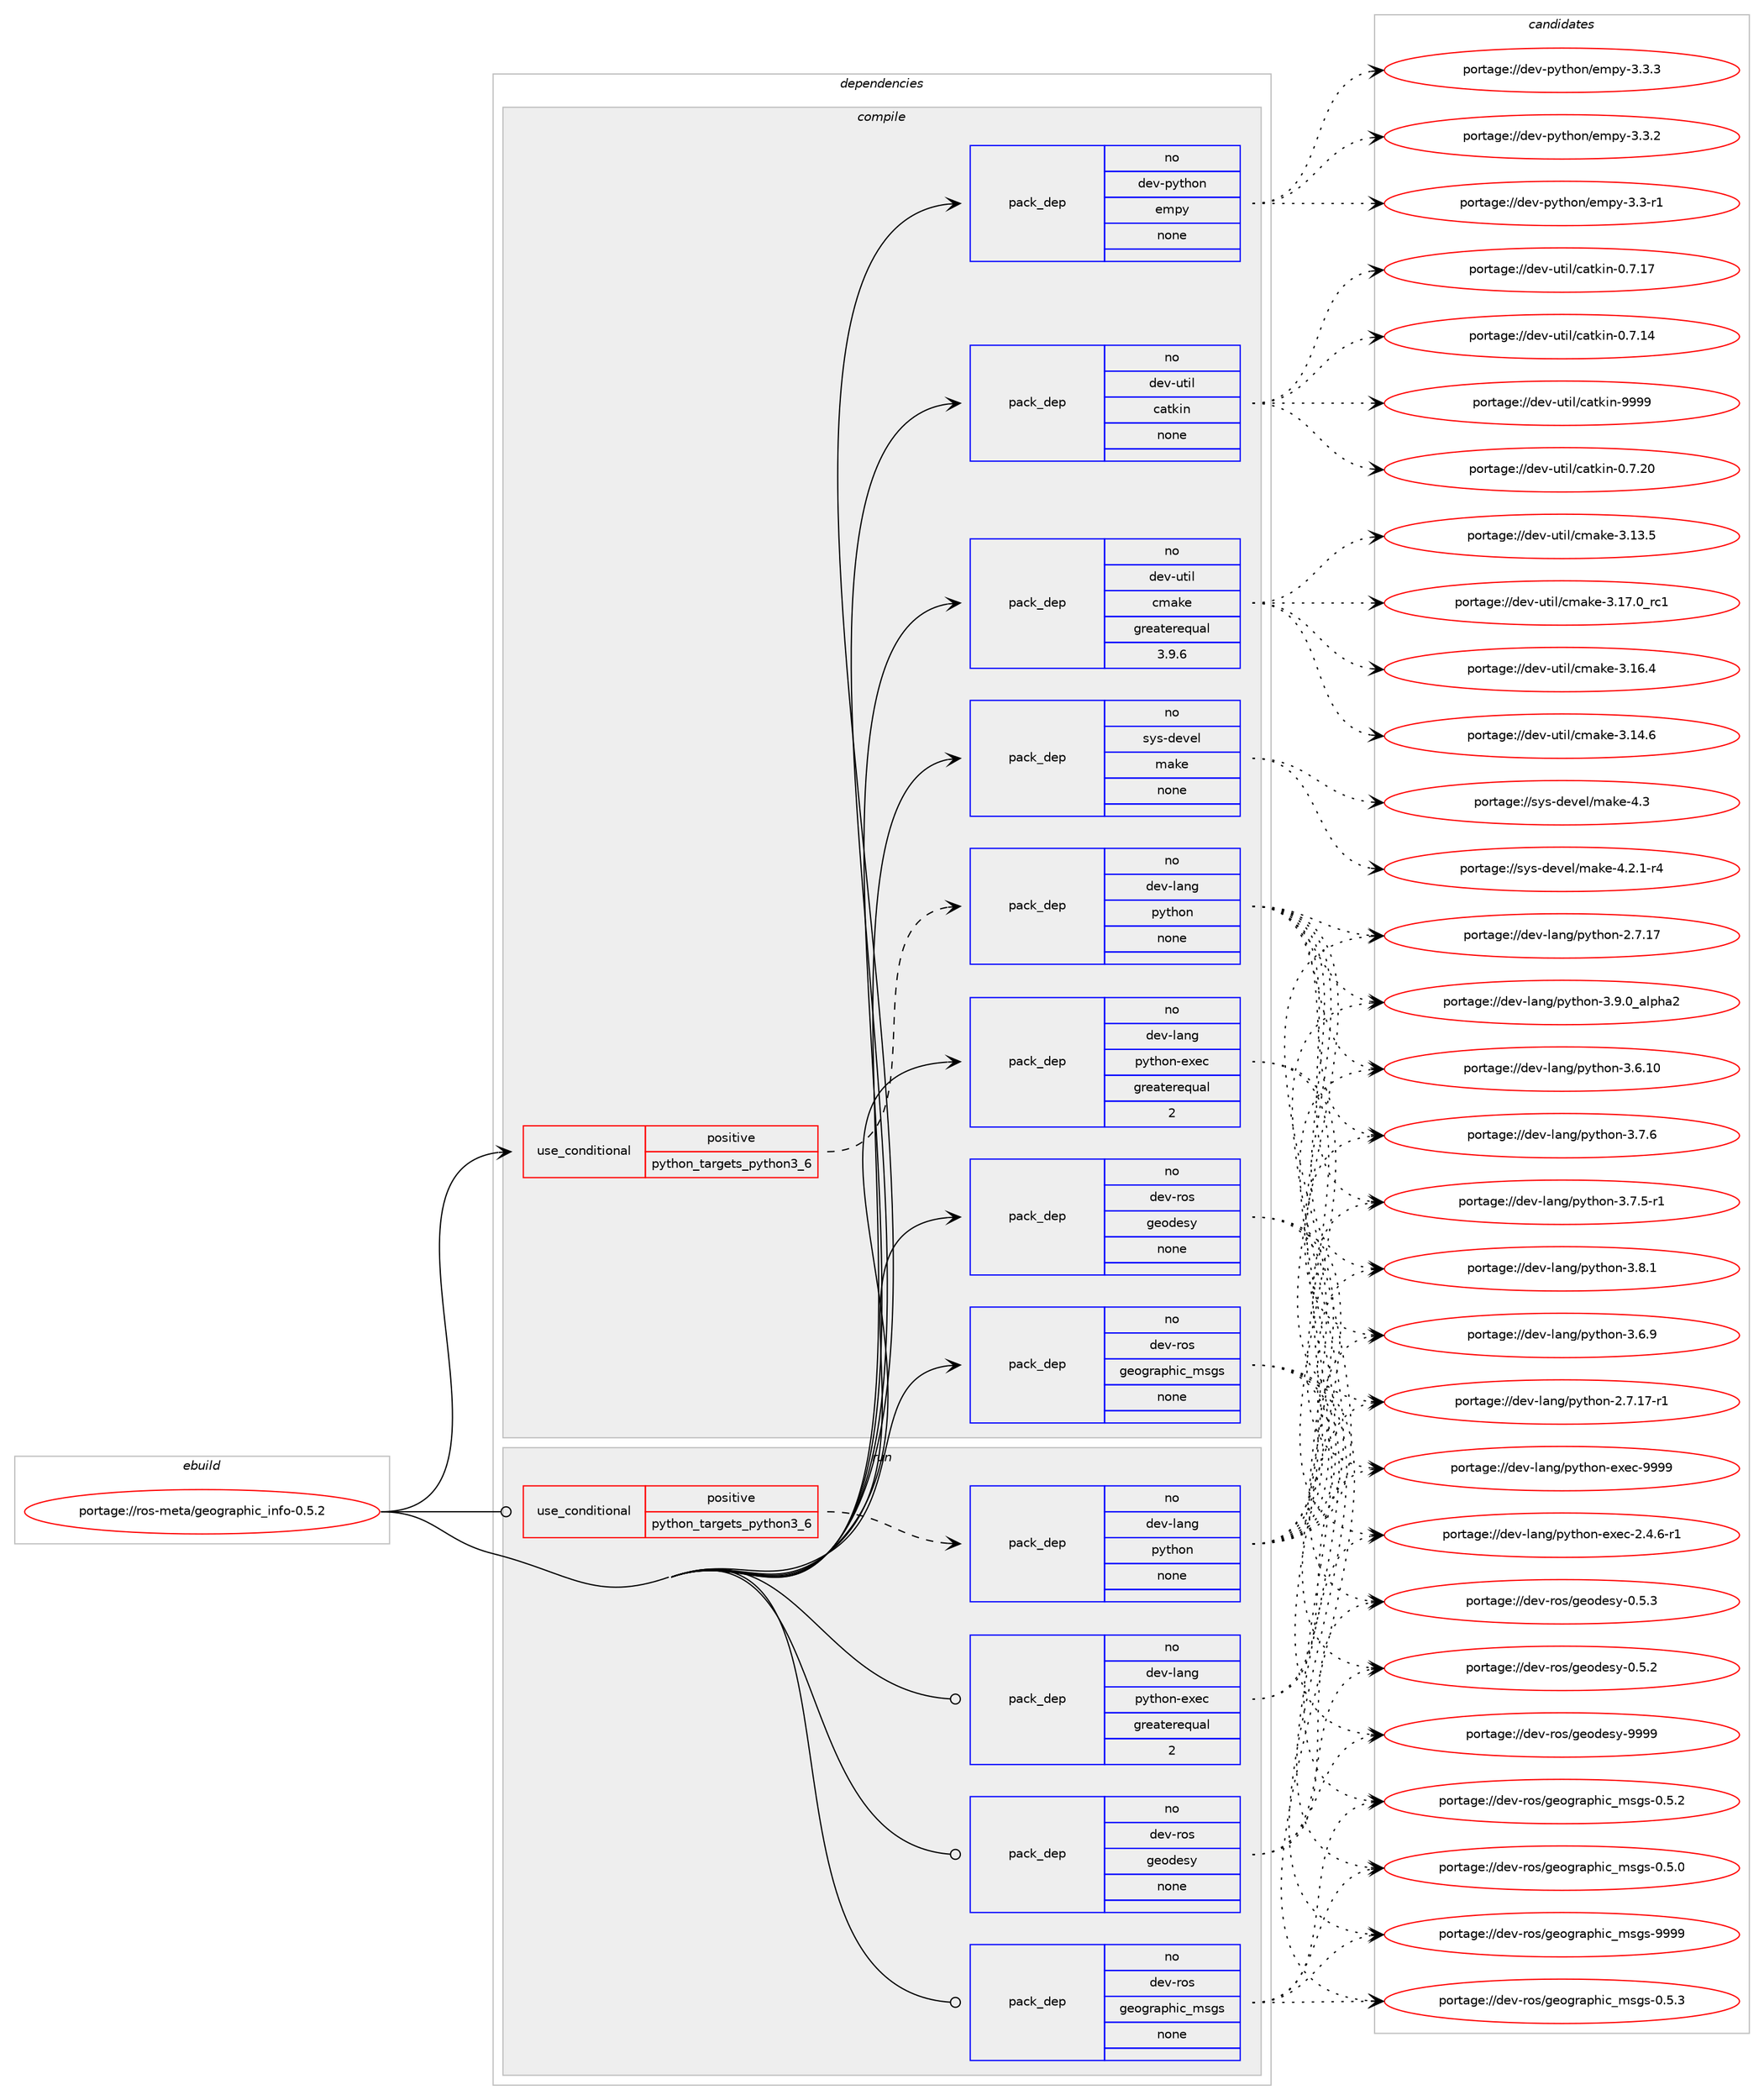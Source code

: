 digraph prolog {

# *************
# Graph options
# *************

newrank=true;
concentrate=true;
compound=true;
graph [rankdir=LR,fontname=Helvetica,fontsize=10,ranksep=1.5];#, ranksep=2.5, nodesep=0.2];
edge  [arrowhead=vee];
node  [fontname=Helvetica,fontsize=10];

# **********
# The ebuild
# **********

subgraph cluster_leftcol {
color=gray;
rank=same;
label=<<i>ebuild</i>>;
id [label="portage://ros-meta/geographic_info-0.5.2", color=red, width=4, href="../ros-meta/geographic_info-0.5.2.svg"];
}

# ****************
# The dependencies
# ****************

subgraph cluster_midcol {
color=gray;
label=<<i>dependencies</i>>;
subgraph cluster_compile {
fillcolor="#eeeeee";
style=filled;
label=<<i>compile</i>>;
subgraph cond14021 {
dependency69700 [label=<<TABLE BORDER="0" CELLBORDER="1" CELLSPACING="0" CELLPADDING="4"><TR><TD ROWSPAN="3" CELLPADDING="10">use_conditional</TD></TR><TR><TD>positive</TD></TR><TR><TD>python_targets_python3_6</TD></TR></TABLE>>, shape=none, color=red];
subgraph pack54278 {
dependency69701 [label=<<TABLE BORDER="0" CELLBORDER="1" CELLSPACING="0" CELLPADDING="4" WIDTH="220"><TR><TD ROWSPAN="6" CELLPADDING="30">pack_dep</TD></TR><TR><TD WIDTH="110">no</TD></TR><TR><TD>dev-lang</TD></TR><TR><TD>python</TD></TR><TR><TD>none</TD></TR><TR><TD></TD></TR></TABLE>>, shape=none, color=blue];
}
dependency69700:e -> dependency69701:w [weight=20,style="dashed",arrowhead="vee"];
}
id:e -> dependency69700:w [weight=20,style="solid",arrowhead="vee"];
subgraph pack54279 {
dependency69702 [label=<<TABLE BORDER="0" CELLBORDER="1" CELLSPACING="0" CELLPADDING="4" WIDTH="220"><TR><TD ROWSPAN="6" CELLPADDING="30">pack_dep</TD></TR><TR><TD WIDTH="110">no</TD></TR><TR><TD>dev-lang</TD></TR><TR><TD>python-exec</TD></TR><TR><TD>greaterequal</TD></TR><TR><TD>2</TD></TR></TABLE>>, shape=none, color=blue];
}
id:e -> dependency69702:w [weight=20,style="solid",arrowhead="vee"];
subgraph pack54280 {
dependency69703 [label=<<TABLE BORDER="0" CELLBORDER="1" CELLSPACING="0" CELLPADDING="4" WIDTH="220"><TR><TD ROWSPAN="6" CELLPADDING="30">pack_dep</TD></TR><TR><TD WIDTH="110">no</TD></TR><TR><TD>dev-python</TD></TR><TR><TD>empy</TD></TR><TR><TD>none</TD></TR><TR><TD></TD></TR></TABLE>>, shape=none, color=blue];
}
id:e -> dependency69703:w [weight=20,style="solid",arrowhead="vee"];
subgraph pack54281 {
dependency69704 [label=<<TABLE BORDER="0" CELLBORDER="1" CELLSPACING="0" CELLPADDING="4" WIDTH="220"><TR><TD ROWSPAN="6" CELLPADDING="30">pack_dep</TD></TR><TR><TD WIDTH="110">no</TD></TR><TR><TD>dev-ros</TD></TR><TR><TD>geodesy</TD></TR><TR><TD>none</TD></TR><TR><TD></TD></TR></TABLE>>, shape=none, color=blue];
}
id:e -> dependency69704:w [weight=20,style="solid",arrowhead="vee"];
subgraph pack54282 {
dependency69705 [label=<<TABLE BORDER="0" CELLBORDER="1" CELLSPACING="0" CELLPADDING="4" WIDTH="220"><TR><TD ROWSPAN="6" CELLPADDING="30">pack_dep</TD></TR><TR><TD WIDTH="110">no</TD></TR><TR><TD>dev-ros</TD></TR><TR><TD>geographic_msgs</TD></TR><TR><TD>none</TD></TR><TR><TD></TD></TR></TABLE>>, shape=none, color=blue];
}
id:e -> dependency69705:w [weight=20,style="solid",arrowhead="vee"];
subgraph pack54283 {
dependency69706 [label=<<TABLE BORDER="0" CELLBORDER="1" CELLSPACING="0" CELLPADDING="4" WIDTH="220"><TR><TD ROWSPAN="6" CELLPADDING="30">pack_dep</TD></TR><TR><TD WIDTH="110">no</TD></TR><TR><TD>dev-util</TD></TR><TR><TD>catkin</TD></TR><TR><TD>none</TD></TR><TR><TD></TD></TR></TABLE>>, shape=none, color=blue];
}
id:e -> dependency69706:w [weight=20,style="solid",arrowhead="vee"];
subgraph pack54284 {
dependency69707 [label=<<TABLE BORDER="0" CELLBORDER="1" CELLSPACING="0" CELLPADDING="4" WIDTH="220"><TR><TD ROWSPAN="6" CELLPADDING="30">pack_dep</TD></TR><TR><TD WIDTH="110">no</TD></TR><TR><TD>dev-util</TD></TR><TR><TD>cmake</TD></TR><TR><TD>greaterequal</TD></TR><TR><TD>3.9.6</TD></TR></TABLE>>, shape=none, color=blue];
}
id:e -> dependency69707:w [weight=20,style="solid",arrowhead="vee"];
subgraph pack54285 {
dependency69708 [label=<<TABLE BORDER="0" CELLBORDER="1" CELLSPACING="0" CELLPADDING="4" WIDTH="220"><TR><TD ROWSPAN="6" CELLPADDING="30">pack_dep</TD></TR><TR><TD WIDTH="110">no</TD></TR><TR><TD>sys-devel</TD></TR><TR><TD>make</TD></TR><TR><TD>none</TD></TR><TR><TD></TD></TR></TABLE>>, shape=none, color=blue];
}
id:e -> dependency69708:w [weight=20,style="solid",arrowhead="vee"];
}
subgraph cluster_compileandrun {
fillcolor="#eeeeee";
style=filled;
label=<<i>compile and run</i>>;
}
subgraph cluster_run {
fillcolor="#eeeeee";
style=filled;
label=<<i>run</i>>;
subgraph cond14022 {
dependency69709 [label=<<TABLE BORDER="0" CELLBORDER="1" CELLSPACING="0" CELLPADDING="4"><TR><TD ROWSPAN="3" CELLPADDING="10">use_conditional</TD></TR><TR><TD>positive</TD></TR><TR><TD>python_targets_python3_6</TD></TR></TABLE>>, shape=none, color=red];
subgraph pack54286 {
dependency69710 [label=<<TABLE BORDER="0" CELLBORDER="1" CELLSPACING="0" CELLPADDING="4" WIDTH="220"><TR><TD ROWSPAN="6" CELLPADDING="30">pack_dep</TD></TR><TR><TD WIDTH="110">no</TD></TR><TR><TD>dev-lang</TD></TR><TR><TD>python</TD></TR><TR><TD>none</TD></TR><TR><TD></TD></TR></TABLE>>, shape=none, color=blue];
}
dependency69709:e -> dependency69710:w [weight=20,style="dashed",arrowhead="vee"];
}
id:e -> dependency69709:w [weight=20,style="solid",arrowhead="odot"];
subgraph pack54287 {
dependency69711 [label=<<TABLE BORDER="0" CELLBORDER="1" CELLSPACING="0" CELLPADDING="4" WIDTH="220"><TR><TD ROWSPAN="6" CELLPADDING="30">pack_dep</TD></TR><TR><TD WIDTH="110">no</TD></TR><TR><TD>dev-lang</TD></TR><TR><TD>python-exec</TD></TR><TR><TD>greaterequal</TD></TR><TR><TD>2</TD></TR></TABLE>>, shape=none, color=blue];
}
id:e -> dependency69711:w [weight=20,style="solid",arrowhead="odot"];
subgraph pack54288 {
dependency69712 [label=<<TABLE BORDER="0" CELLBORDER="1" CELLSPACING="0" CELLPADDING="4" WIDTH="220"><TR><TD ROWSPAN="6" CELLPADDING="30">pack_dep</TD></TR><TR><TD WIDTH="110">no</TD></TR><TR><TD>dev-ros</TD></TR><TR><TD>geodesy</TD></TR><TR><TD>none</TD></TR><TR><TD></TD></TR></TABLE>>, shape=none, color=blue];
}
id:e -> dependency69712:w [weight=20,style="solid",arrowhead="odot"];
subgraph pack54289 {
dependency69713 [label=<<TABLE BORDER="0" CELLBORDER="1" CELLSPACING="0" CELLPADDING="4" WIDTH="220"><TR><TD ROWSPAN="6" CELLPADDING="30">pack_dep</TD></TR><TR><TD WIDTH="110">no</TD></TR><TR><TD>dev-ros</TD></TR><TR><TD>geographic_msgs</TD></TR><TR><TD>none</TD></TR><TR><TD></TD></TR></TABLE>>, shape=none, color=blue];
}
id:e -> dependency69713:w [weight=20,style="solid",arrowhead="odot"];
}
}

# **************
# The candidates
# **************

subgraph cluster_choices {
rank=same;
color=gray;
label=<<i>candidates</i>>;

subgraph choice54278 {
color=black;
nodesep=1;
choice10010111845108971101034711212111610411111045514657464895971081121049750 [label="portage://dev-lang/python-3.9.0_alpha2", color=red, width=4,href="../dev-lang/python-3.9.0_alpha2.svg"];
choice100101118451089711010347112121116104111110455146564649 [label="portage://dev-lang/python-3.8.1", color=red, width=4,href="../dev-lang/python-3.8.1.svg"];
choice100101118451089711010347112121116104111110455146554654 [label="portage://dev-lang/python-3.7.6", color=red, width=4,href="../dev-lang/python-3.7.6.svg"];
choice1001011184510897110103471121211161041111104551465546534511449 [label="portage://dev-lang/python-3.7.5-r1", color=red, width=4,href="../dev-lang/python-3.7.5-r1.svg"];
choice100101118451089711010347112121116104111110455146544657 [label="portage://dev-lang/python-3.6.9", color=red, width=4,href="../dev-lang/python-3.6.9.svg"];
choice10010111845108971101034711212111610411111045514654464948 [label="portage://dev-lang/python-3.6.10", color=red, width=4,href="../dev-lang/python-3.6.10.svg"];
choice100101118451089711010347112121116104111110455046554649554511449 [label="portage://dev-lang/python-2.7.17-r1", color=red, width=4,href="../dev-lang/python-2.7.17-r1.svg"];
choice10010111845108971101034711212111610411111045504655464955 [label="portage://dev-lang/python-2.7.17", color=red, width=4,href="../dev-lang/python-2.7.17.svg"];
dependency69701:e -> choice10010111845108971101034711212111610411111045514657464895971081121049750:w [style=dotted,weight="100"];
dependency69701:e -> choice100101118451089711010347112121116104111110455146564649:w [style=dotted,weight="100"];
dependency69701:e -> choice100101118451089711010347112121116104111110455146554654:w [style=dotted,weight="100"];
dependency69701:e -> choice1001011184510897110103471121211161041111104551465546534511449:w [style=dotted,weight="100"];
dependency69701:e -> choice100101118451089711010347112121116104111110455146544657:w [style=dotted,weight="100"];
dependency69701:e -> choice10010111845108971101034711212111610411111045514654464948:w [style=dotted,weight="100"];
dependency69701:e -> choice100101118451089711010347112121116104111110455046554649554511449:w [style=dotted,weight="100"];
dependency69701:e -> choice10010111845108971101034711212111610411111045504655464955:w [style=dotted,weight="100"];
}
subgraph choice54279 {
color=black;
nodesep=1;
choice10010111845108971101034711212111610411111045101120101994557575757 [label="portage://dev-lang/python-exec-9999", color=red, width=4,href="../dev-lang/python-exec-9999.svg"];
choice10010111845108971101034711212111610411111045101120101994550465246544511449 [label="portage://dev-lang/python-exec-2.4.6-r1", color=red, width=4,href="../dev-lang/python-exec-2.4.6-r1.svg"];
dependency69702:e -> choice10010111845108971101034711212111610411111045101120101994557575757:w [style=dotted,weight="100"];
dependency69702:e -> choice10010111845108971101034711212111610411111045101120101994550465246544511449:w [style=dotted,weight="100"];
}
subgraph choice54280 {
color=black;
nodesep=1;
choice1001011184511212111610411111047101109112121455146514651 [label="portage://dev-python/empy-3.3.3", color=red, width=4,href="../dev-python/empy-3.3.3.svg"];
choice1001011184511212111610411111047101109112121455146514650 [label="portage://dev-python/empy-3.3.2", color=red, width=4,href="../dev-python/empy-3.3.2.svg"];
choice1001011184511212111610411111047101109112121455146514511449 [label="portage://dev-python/empy-3.3-r1", color=red, width=4,href="../dev-python/empy-3.3-r1.svg"];
dependency69703:e -> choice1001011184511212111610411111047101109112121455146514651:w [style=dotted,weight="100"];
dependency69703:e -> choice1001011184511212111610411111047101109112121455146514650:w [style=dotted,weight="100"];
dependency69703:e -> choice1001011184511212111610411111047101109112121455146514511449:w [style=dotted,weight="100"];
}
subgraph choice54281 {
color=black;
nodesep=1;
choice10010111845114111115471031011111001011151214557575757 [label="portage://dev-ros/geodesy-9999", color=red, width=4,href="../dev-ros/geodesy-9999.svg"];
choice1001011184511411111547103101111100101115121454846534651 [label="portage://dev-ros/geodesy-0.5.3", color=red, width=4,href="../dev-ros/geodesy-0.5.3.svg"];
choice1001011184511411111547103101111100101115121454846534650 [label="portage://dev-ros/geodesy-0.5.2", color=red, width=4,href="../dev-ros/geodesy-0.5.2.svg"];
dependency69704:e -> choice10010111845114111115471031011111001011151214557575757:w [style=dotted,weight="100"];
dependency69704:e -> choice1001011184511411111547103101111100101115121454846534651:w [style=dotted,weight="100"];
dependency69704:e -> choice1001011184511411111547103101111100101115121454846534650:w [style=dotted,weight="100"];
}
subgraph choice54282 {
color=black;
nodesep=1;
choice10010111845114111115471031011111031149711210410599951091151031154557575757 [label="portage://dev-ros/geographic_msgs-9999", color=red, width=4,href="../dev-ros/geographic_msgs-9999.svg"];
choice1001011184511411111547103101111103114971121041059995109115103115454846534651 [label="portage://dev-ros/geographic_msgs-0.5.3", color=red, width=4,href="../dev-ros/geographic_msgs-0.5.3.svg"];
choice1001011184511411111547103101111103114971121041059995109115103115454846534650 [label="portage://dev-ros/geographic_msgs-0.5.2", color=red, width=4,href="../dev-ros/geographic_msgs-0.5.2.svg"];
choice1001011184511411111547103101111103114971121041059995109115103115454846534648 [label="portage://dev-ros/geographic_msgs-0.5.0", color=red, width=4,href="../dev-ros/geographic_msgs-0.5.0.svg"];
dependency69705:e -> choice10010111845114111115471031011111031149711210410599951091151031154557575757:w [style=dotted,weight="100"];
dependency69705:e -> choice1001011184511411111547103101111103114971121041059995109115103115454846534651:w [style=dotted,weight="100"];
dependency69705:e -> choice1001011184511411111547103101111103114971121041059995109115103115454846534650:w [style=dotted,weight="100"];
dependency69705:e -> choice1001011184511411111547103101111103114971121041059995109115103115454846534648:w [style=dotted,weight="100"];
}
subgraph choice54283 {
color=black;
nodesep=1;
choice100101118451171161051084799971161071051104557575757 [label="portage://dev-util/catkin-9999", color=red, width=4,href="../dev-util/catkin-9999.svg"];
choice1001011184511711610510847999711610710511045484655465048 [label="portage://dev-util/catkin-0.7.20", color=red, width=4,href="../dev-util/catkin-0.7.20.svg"];
choice1001011184511711610510847999711610710511045484655464955 [label="portage://dev-util/catkin-0.7.17", color=red, width=4,href="../dev-util/catkin-0.7.17.svg"];
choice1001011184511711610510847999711610710511045484655464952 [label="portage://dev-util/catkin-0.7.14", color=red, width=4,href="../dev-util/catkin-0.7.14.svg"];
dependency69706:e -> choice100101118451171161051084799971161071051104557575757:w [style=dotted,weight="100"];
dependency69706:e -> choice1001011184511711610510847999711610710511045484655465048:w [style=dotted,weight="100"];
dependency69706:e -> choice1001011184511711610510847999711610710511045484655464955:w [style=dotted,weight="100"];
dependency69706:e -> choice1001011184511711610510847999711610710511045484655464952:w [style=dotted,weight="100"];
}
subgraph choice54284 {
color=black;
nodesep=1;
choice1001011184511711610510847991099710710145514649554648951149949 [label="portage://dev-util/cmake-3.17.0_rc1", color=red, width=4,href="../dev-util/cmake-3.17.0_rc1.svg"];
choice1001011184511711610510847991099710710145514649544652 [label="portage://dev-util/cmake-3.16.4", color=red, width=4,href="../dev-util/cmake-3.16.4.svg"];
choice1001011184511711610510847991099710710145514649524654 [label="portage://dev-util/cmake-3.14.6", color=red, width=4,href="../dev-util/cmake-3.14.6.svg"];
choice1001011184511711610510847991099710710145514649514653 [label="portage://dev-util/cmake-3.13.5", color=red, width=4,href="../dev-util/cmake-3.13.5.svg"];
dependency69707:e -> choice1001011184511711610510847991099710710145514649554648951149949:w [style=dotted,weight="100"];
dependency69707:e -> choice1001011184511711610510847991099710710145514649544652:w [style=dotted,weight="100"];
dependency69707:e -> choice1001011184511711610510847991099710710145514649524654:w [style=dotted,weight="100"];
dependency69707:e -> choice1001011184511711610510847991099710710145514649514653:w [style=dotted,weight="100"];
}
subgraph choice54285 {
color=black;
nodesep=1;
choice11512111545100101118101108471099710710145524651 [label="portage://sys-devel/make-4.3", color=red, width=4,href="../sys-devel/make-4.3.svg"];
choice1151211154510010111810110847109971071014552465046494511452 [label="portage://sys-devel/make-4.2.1-r4", color=red, width=4,href="../sys-devel/make-4.2.1-r4.svg"];
dependency69708:e -> choice11512111545100101118101108471099710710145524651:w [style=dotted,weight="100"];
dependency69708:e -> choice1151211154510010111810110847109971071014552465046494511452:w [style=dotted,weight="100"];
}
subgraph choice54286 {
color=black;
nodesep=1;
choice10010111845108971101034711212111610411111045514657464895971081121049750 [label="portage://dev-lang/python-3.9.0_alpha2", color=red, width=4,href="../dev-lang/python-3.9.0_alpha2.svg"];
choice100101118451089711010347112121116104111110455146564649 [label="portage://dev-lang/python-3.8.1", color=red, width=4,href="../dev-lang/python-3.8.1.svg"];
choice100101118451089711010347112121116104111110455146554654 [label="portage://dev-lang/python-3.7.6", color=red, width=4,href="../dev-lang/python-3.7.6.svg"];
choice1001011184510897110103471121211161041111104551465546534511449 [label="portage://dev-lang/python-3.7.5-r1", color=red, width=4,href="../dev-lang/python-3.7.5-r1.svg"];
choice100101118451089711010347112121116104111110455146544657 [label="portage://dev-lang/python-3.6.9", color=red, width=4,href="../dev-lang/python-3.6.9.svg"];
choice10010111845108971101034711212111610411111045514654464948 [label="portage://dev-lang/python-3.6.10", color=red, width=4,href="../dev-lang/python-3.6.10.svg"];
choice100101118451089711010347112121116104111110455046554649554511449 [label="portage://dev-lang/python-2.7.17-r1", color=red, width=4,href="../dev-lang/python-2.7.17-r1.svg"];
choice10010111845108971101034711212111610411111045504655464955 [label="portage://dev-lang/python-2.7.17", color=red, width=4,href="../dev-lang/python-2.7.17.svg"];
dependency69710:e -> choice10010111845108971101034711212111610411111045514657464895971081121049750:w [style=dotted,weight="100"];
dependency69710:e -> choice100101118451089711010347112121116104111110455146564649:w [style=dotted,weight="100"];
dependency69710:e -> choice100101118451089711010347112121116104111110455146554654:w [style=dotted,weight="100"];
dependency69710:e -> choice1001011184510897110103471121211161041111104551465546534511449:w [style=dotted,weight="100"];
dependency69710:e -> choice100101118451089711010347112121116104111110455146544657:w [style=dotted,weight="100"];
dependency69710:e -> choice10010111845108971101034711212111610411111045514654464948:w [style=dotted,weight="100"];
dependency69710:e -> choice100101118451089711010347112121116104111110455046554649554511449:w [style=dotted,weight="100"];
dependency69710:e -> choice10010111845108971101034711212111610411111045504655464955:w [style=dotted,weight="100"];
}
subgraph choice54287 {
color=black;
nodesep=1;
choice10010111845108971101034711212111610411111045101120101994557575757 [label="portage://dev-lang/python-exec-9999", color=red, width=4,href="../dev-lang/python-exec-9999.svg"];
choice10010111845108971101034711212111610411111045101120101994550465246544511449 [label="portage://dev-lang/python-exec-2.4.6-r1", color=red, width=4,href="../dev-lang/python-exec-2.4.6-r1.svg"];
dependency69711:e -> choice10010111845108971101034711212111610411111045101120101994557575757:w [style=dotted,weight="100"];
dependency69711:e -> choice10010111845108971101034711212111610411111045101120101994550465246544511449:w [style=dotted,weight="100"];
}
subgraph choice54288 {
color=black;
nodesep=1;
choice10010111845114111115471031011111001011151214557575757 [label="portage://dev-ros/geodesy-9999", color=red, width=4,href="../dev-ros/geodesy-9999.svg"];
choice1001011184511411111547103101111100101115121454846534651 [label="portage://dev-ros/geodesy-0.5.3", color=red, width=4,href="../dev-ros/geodesy-0.5.3.svg"];
choice1001011184511411111547103101111100101115121454846534650 [label="portage://dev-ros/geodesy-0.5.2", color=red, width=4,href="../dev-ros/geodesy-0.5.2.svg"];
dependency69712:e -> choice10010111845114111115471031011111001011151214557575757:w [style=dotted,weight="100"];
dependency69712:e -> choice1001011184511411111547103101111100101115121454846534651:w [style=dotted,weight="100"];
dependency69712:e -> choice1001011184511411111547103101111100101115121454846534650:w [style=dotted,weight="100"];
}
subgraph choice54289 {
color=black;
nodesep=1;
choice10010111845114111115471031011111031149711210410599951091151031154557575757 [label="portage://dev-ros/geographic_msgs-9999", color=red, width=4,href="../dev-ros/geographic_msgs-9999.svg"];
choice1001011184511411111547103101111103114971121041059995109115103115454846534651 [label="portage://dev-ros/geographic_msgs-0.5.3", color=red, width=4,href="../dev-ros/geographic_msgs-0.5.3.svg"];
choice1001011184511411111547103101111103114971121041059995109115103115454846534650 [label="portage://dev-ros/geographic_msgs-0.5.2", color=red, width=4,href="../dev-ros/geographic_msgs-0.5.2.svg"];
choice1001011184511411111547103101111103114971121041059995109115103115454846534648 [label="portage://dev-ros/geographic_msgs-0.5.0", color=red, width=4,href="../dev-ros/geographic_msgs-0.5.0.svg"];
dependency69713:e -> choice10010111845114111115471031011111031149711210410599951091151031154557575757:w [style=dotted,weight="100"];
dependency69713:e -> choice1001011184511411111547103101111103114971121041059995109115103115454846534651:w [style=dotted,weight="100"];
dependency69713:e -> choice1001011184511411111547103101111103114971121041059995109115103115454846534650:w [style=dotted,weight="100"];
dependency69713:e -> choice1001011184511411111547103101111103114971121041059995109115103115454846534648:w [style=dotted,weight="100"];
}
}

}
